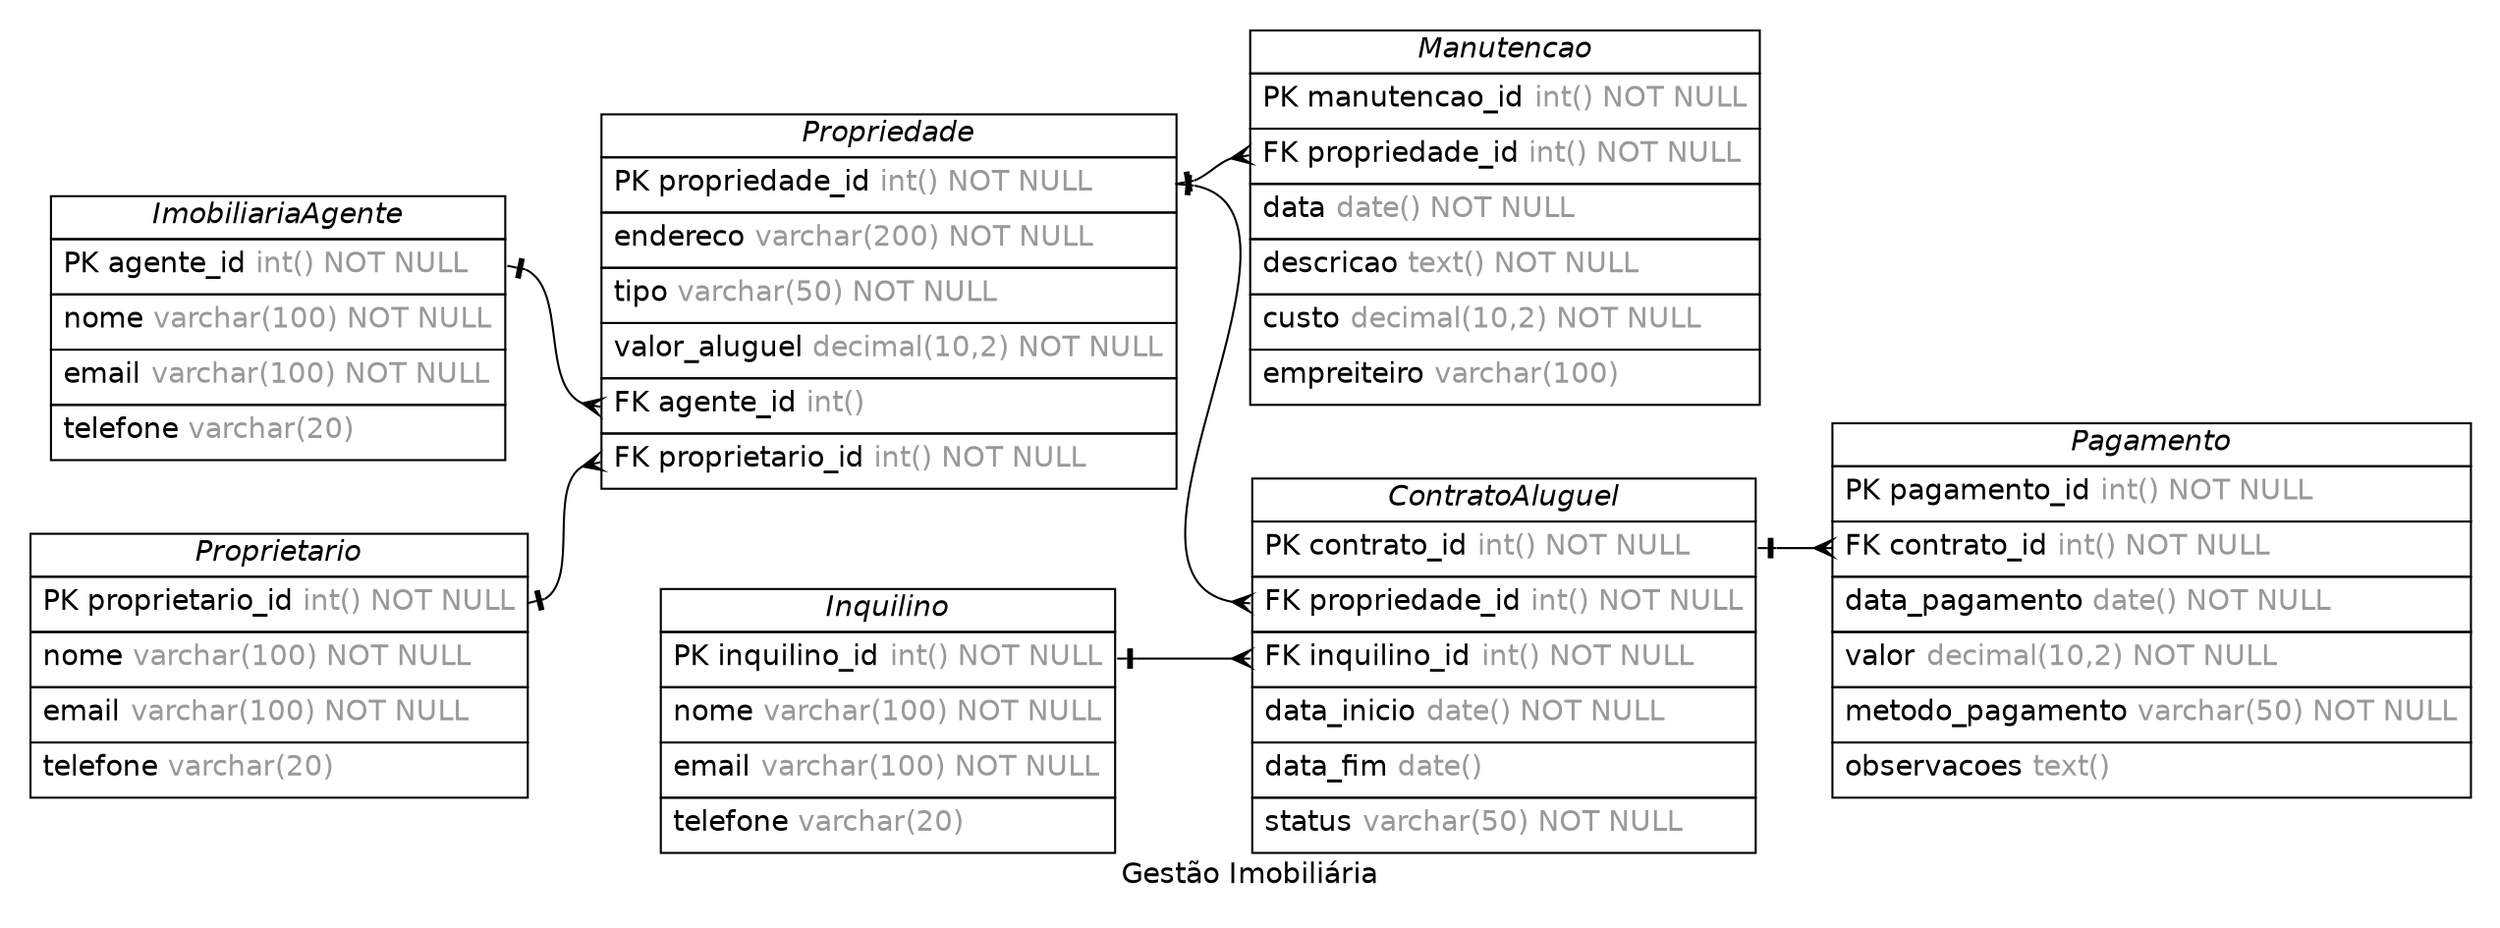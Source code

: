 /* created with ERDot < https://github.com/ehne/ERDot > */
digraph G {
    graph [
        nodesep=0.5;
        rankdir="LR";
        concentrate=true;
        splines="spline";
        fontname="Helvetica";
        pad="0.2,0.2",
        label="Gestão Imobiliária",
        
    ];
    
    node [shape=plain, fontname="Helvetica"];
    edge [
        dir=both,
        fontsize=12,
        arrowsize=0.9,
        penwidth=1.0,
        labelangle=32,
        labeldistance=1.8,
        fontname="Helvetica"
    ];
    
    "ImobiliariaAgente" [ label=<
        <table border="0" cellborder="1" cellspacing="0" >
        <tr><td><i>ImobiliariaAgente</i></td></tr>
        <tr><td port="agente_id" align="left" cellpadding="5">PK agente_id <font color="grey60">int() NOT NULL</font></td></tr>
        <tr><td port="nome" align="left" cellpadding="5">nome <font color="grey60">varchar(100) NOT NULL</font></td></tr>
        <tr><td port="email" align="left" cellpadding="5">email <font color="grey60">varchar(100) NOT NULL</font></td></tr>
        <tr><td port="telefone" align="left" cellpadding="5">telefone <font color="grey60">varchar(20)</font></td></tr>
    </table>>];
    "Proprietario" [ label=<
        <table border="0" cellborder="1" cellspacing="0" >
        <tr><td><i>Proprietario</i></td></tr>
        <tr><td port="proprietario_id" align="left" cellpadding="5">PK proprietario_id <font color="grey60">int() NOT NULL</font></td></tr>
        <tr><td port="nome" align="left" cellpadding="5">nome <font color="grey60">varchar(100) NOT NULL</font></td></tr>
        <tr><td port="email" align="left" cellpadding="5">email <font color="grey60">varchar(100) NOT NULL</font></td></tr>
        <tr><td port="telefone" align="left" cellpadding="5">telefone <font color="grey60">varchar(20)</font></td></tr>
    </table>>];
    "Inquilino" [ label=<
        <table border="0" cellborder="1" cellspacing="0" >
        <tr><td><i>Inquilino</i></td></tr>
        <tr><td port="inquilino_id" align="left" cellpadding="5">PK inquilino_id <font color="grey60">int() NOT NULL</font></td></tr>
        <tr><td port="nome" align="left" cellpadding="5">nome <font color="grey60">varchar(100) NOT NULL</font></td></tr>
        <tr><td port="email" align="left" cellpadding="5">email <font color="grey60">varchar(100) NOT NULL</font></td></tr>
        <tr><td port="telefone" align="left" cellpadding="5">telefone <font color="grey60">varchar(20)</font></td></tr>
    </table>>];
    "Propriedade" [ label=<
        <table border="0" cellborder="1" cellspacing="0" >
        <tr><td><i>Propriedade</i></td></tr>
        <tr><td port="propriedade_id" align="left" cellpadding="5">PK propriedade_id <font color="grey60">int() NOT NULL</font></td></tr>
        <tr><td port="endereco" align="left" cellpadding="5">endereco <font color="grey60">varchar(200) NOT NULL</font></td></tr>
        <tr><td port="tipo" align="left" cellpadding="5">tipo <font color="grey60">varchar(50) NOT NULL</font></td></tr>
        <tr><td port="valor_aluguel" align="left" cellpadding="5">valor_aluguel <font color="grey60">decimal(10,2) NOT NULL</font></td></tr>
        <tr><td port="agente_id" align="left" cellpadding="5">FK agente_id <font color="grey60">int()</font></td></tr>
        <tr><td port="proprietario_id" align="left" cellpadding="5">FK proprietario_id <font color="grey60">int() NOT NULL</font></td></tr>
    </table>>];
    "ContratoAluguel" [ label=<
        <table border="0" cellborder="1" cellspacing="0" >
        <tr><td><i>ContratoAluguel</i></td></tr>
        <tr><td port="contrato_id" align="left" cellpadding="5">PK contrato_id <font color="grey60">int() NOT NULL</font></td></tr>
        <tr><td port="propriedade_id" align="left" cellpadding="5">FK propriedade_id <font color="grey60">int() NOT NULL</font></td></tr>
        <tr><td port="inquilino_id" align="left" cellpadding="5">FK inquilino_id <font color="grey60">int() NOT NULL</font></td></tr>
        <tr><td port="data_inicio" align="left" cellpadding="5">data_inicio <font color="grey60">date() NOT NULL</font></td></tr>
        <tr><td port="data_fim" align="left" cellpadding="5">data_fim <font color="grey60">date()</font></td></tr>
        <tr><td port="status" align="left" cellpadding="5">status <font color="grey60">varchar(50) NOT NULL</font></td></tr>
    </table>>];
    "Pagamento" [ label=<
        <table border="0" cellborder="1" cellspacing="0" >
        <tr><td><i>Pagamento</i></td></tr>
        <tr><td port="pagamento_id" align="left" cellpadding="5">PK pagamento_id <font color="grey60">int() NOT NULL</font></td></tr>
        <tr><td port="contrato_id" align="left" cellpadding="5">FK contrato_id <font color="grey60">int() NOT NULL</font></td></tr>
        <tr><td port="data_pagamento" align="left" cellpadding="5">data_pagamento <font color="grey60">date() NOT NULL</font></td></tr>
        <tr><td port="valor" align="left" cellpadding="5">valor <font color="grey60">decimal(10,2) NOT NULL</font></td></tr>
        <tr><td port="metodo_pagamento" align="left" cellpadding="5">metodo_pagamento <font color="grey60">varchar(50) NOT NULL</font></td></tr>
        <tr><td port="observacoes" align="left" cellpadding="5">observacoes <font color="grey60">text()</font></td></tr>
    </table>>];
    "Manutencao" [ label=<
        <table border="0" cellborder="1" cellspacing="0" >
        <tr><td><i>Manutencao</i></td></tr>
        <tr><td port="manutencao_id" align="left" cellpadding="5">PK manutencao_id <font color="grey60">int() NOT NULL</font></td></tr>
        <tr><td port="propriedade_id" align="left" cellpadding="5">FK propriedade_id <font color="grey60">int() NOT NULL</font></td></tr>
        <tr><td port="data" align="left" cellpadding="5">data <font color="grey60">date() NOT NULL</font></td></tr>
        <tr><td port="descricao" align="left" cellpadding="5">descricao <font color="grey60">text() NOT NULL</font></td></tr>
        <tr><td port="custo" align="left" cellpadding="5">custo <font color="grey60">decimal(10,2) NOT NULL</font></td></tr>
        <tr><td port="empreiteiro" align="left" cellpadding="5">empreiteiro <font color="grey60">varchar(100)</font></td></tr>
    </table>>];

    
    "ImobiliariaAgente":"agente_id"->"Propriedade":"agente_id" [
        arrowhead=ocrow,

        arrowtail=noneotee,
    ];

    
    "Proprietario":"proprietario_id"->"Propriedade":"proprietario_id" [
        arrowhead=ocrow,

        arrowtail=noneotee,
    ];

    
    "Inquilino":"inquilino_id"->"ContratoAluguel":"inquilino_id" [
        arrowhead=ocrow,

        arrowtail=noneotee,
    ];

    
    "Propriedade":"propriedade_id"->"ContratoAluguel":"propriedade_id" [
        arrowhead=ocrow,

        arrowtail=noneotee,
    ];

    
    "ContratoAluguel":"contrato_id"->"Pagamento":"contrato_id" [
        arrowhead=ocrow,

        arrowtail=noneotee,
    ];

    
    "Propriedade":"propriedade_id"->"Manutencao":"propriedade_id" [
        arrowhead=ocrow,

        arrowtail=noneotee,
    ];
}
